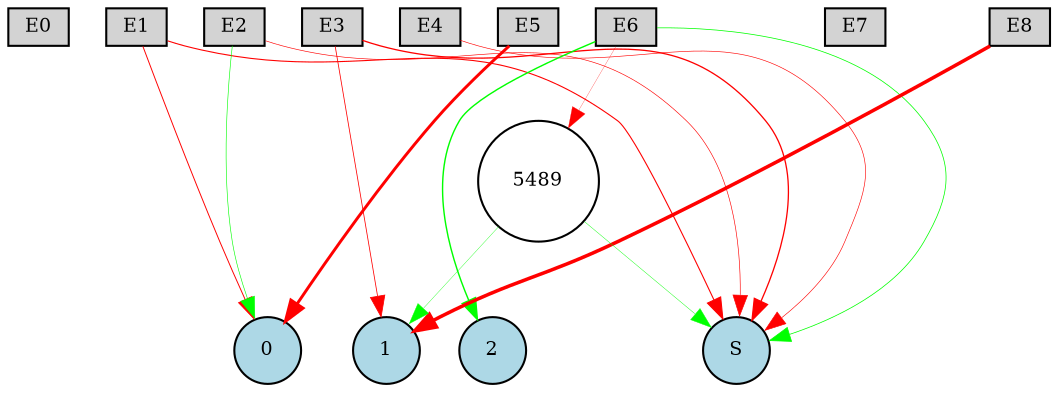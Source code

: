 digraph {
	node [fontsize=9 height=0.2 shape=circle width=0.2]
	subgraph inputs {
		node [shape=box style=filled]
		rank=source
		E0 [fillcolor=lightgray]
		E1 [fillcolor=lightgray]
		E0 -> E1 [style=invis]
		E2 [fillcolor=lightgray]
		E1 -> E2 [style=invis]
		E3 [fillcolor=lightgray]
		E2 -> E3 [style=invis]
		E4 [fillcolor=lightgray]
		E3 -> E4 [style=invis]
		E5 [fillcolor=lightgray]
		E4 -> E5 [style=invis]
		E6 [fillcolor=lightgray]
		E5 -> E6 [style=invis]
		E7 [fillcolor=lightgray]
		E6 -> E7 [style=invis]
		E8 [fillcolor=lightgray]
		E7 -> E8 [style=invis]
	}
	subgraph outputs {
		node [style=filled]
		rank=sink
		0 [fillcolor=lightblue fontsize=9 height=0.2 shape=circle width=0.2]
		1 [fillcolor=lightblue fontsize=9 height=0.2 shape=circle width=0.2]
		0 -> 1 [style=invis]
		2 [fillcolor=lightblue fontsize=9 height=0.2 shape=circle width=0.2]
		1 -> 2 [style=invis]
		S [fillcolor=lightblue fontsize=9 height=0.2 shape=circle width=0.2]
		2 -> S [style=invis]
	}
	5489 [fillcolor=white style=filled]
	E5 -> 0 [color=red penwidth=1.4121713804824692 style=solid]
	E1 -> S [color=red penwidth=0.5248205646371076 style=solid]
	E8 -> 1 [color=red penwidth=1.7097200815141933 style=solid]
	E6 -> 2 [color=green penwidth=0.6820709648292552 style=solid]
	E6 -> S [color=green penwidth=0.35820256052516564 style=solid]
	E3 -> S [color=red penwidth=0.6236329831048565 style=solid]
	E4 -> S [color=red penwidth=0.294349576611022 style=solid]
	E3 -> 1 [color=red penwidth=0.38145916460359186 style=solid]
	E2 -> S [color=red penwidth=0.3013707304971905 style=solid]
	E6 -> 5489 [color=red penwidth=0.12139752783378704 style=solid]
	5489 -> S [color=green penwidth=0.2031275756932979 style=solid]
	5489 -> 1 [color=green penwidth=0.16972976718349428 style=solid]
	E2 -> 0 [color=green penwidth=0.2894666505974873 style=solid]
	E1 -> 0 [color=red penwidth=0.462742527389188 style=solid]
}
